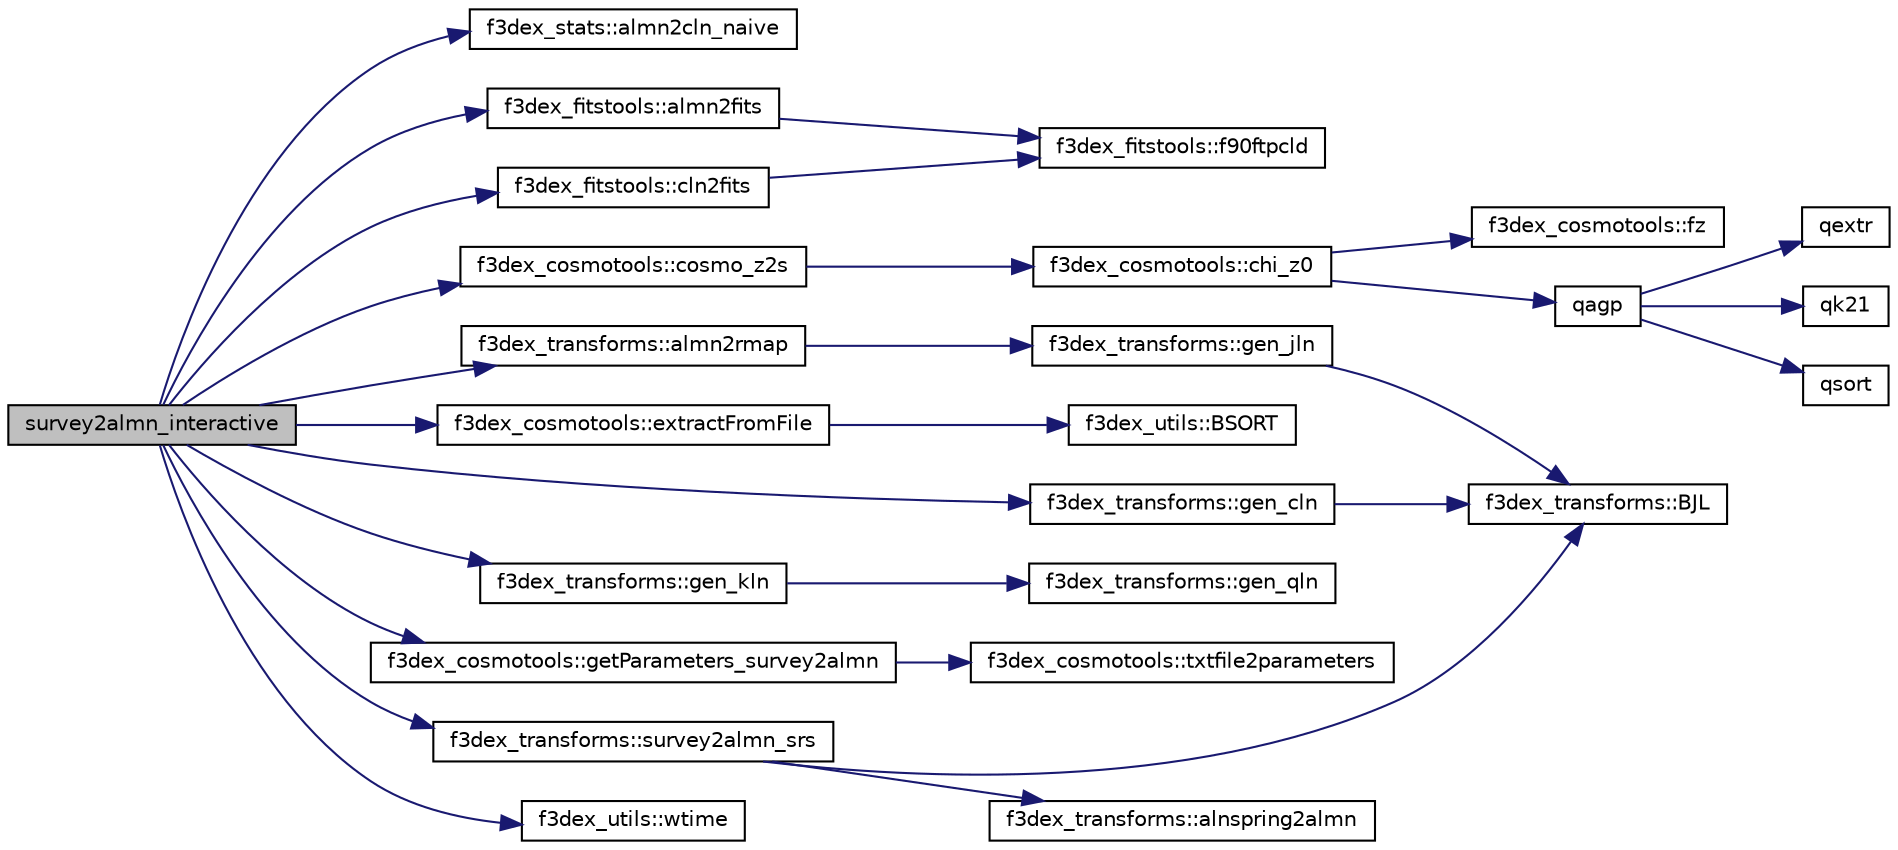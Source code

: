 digraph G
{
  edge [fontname="Helvetica",fontsize="10",labelfontname="Helvetica",labelfontsize="10"];
  node [fontname="Helvetica",fontsize="10",shape=record];
  rankdir=LR;
  Node1 [label="survey2almn_interactive",height=0.2,width=0.4,color="black", fillcolor="grey75", style="filled" fontcolor="black"];
  Node1 -> Node2 [color="midnightblue",fontsize="10",style="solid",fontname="Helvetica"];
  Node2 [label="f3dex_stats::almn2cln_naive",height=0.2,width=0.4,color="black", fillcolor="white", style="filled",URL="$namespacef3dex__stats.html#af82543b20c426be1736a4fed0d1ca80c"];
  Node1 -> Node3 [color="midnightblue",fontsize="10",style="solid",fontname="Helvetica"];
  Node3 [label="f3dex_fitstools::almn2fits",height=0.2,width=0.4,color="black", fillcolor="white", style="filled",URL="$namespacef3dex__fitstools.html#a3bb8fd149a1c137d3176d484e28bbef0"];
  Node3 -> Node4 [color="midnightblue",fontsize="10",style="solid",fontname="Helvetica"];
  Node4 [label="f3dex_fitstools::f90ftpcld",height=0.2,width=0.4,color="black", fillcolor="white", style="filled",URL="$namespacef3dex__fitstools.html#a83e1158f828e86e43f1dc68bc0e7c59b"];
  Node1 -> Node5 [color="midnightblue",fontsize="10",style="solid",fontname="Helvetica"];
  Node5 [label="f3dex_transforms::almn2rmap",height=0.2,width=0.4,color="black", fillcolor="white", style="filled",URL="$namespacef3dex__transforms.html#a3e792eb35f030b601d9262ac031cfdb9"];
  Node5 -> Node6 [color="midnightblue",fontsize="10",style="solid",fontname="Helvetica"];
  Node6 [label="f3dex_transforms::gen_jln",height=0.2,width=0.4,color="black", fillcolor="white", style="filled",URL="$namespacef3dex__transforms.html#ad1ab102a8307876c7af8bd6868ea7ef2"];
  Node6 -> Node7 [color="midnightblue",fontsize="10",style="solid",fontname="Helvetica"];
  Node7 [label="f3dex_transforms::BJL",height=0.2,width=0.4,color="black", fillcolor="white", style="filled",URL="$namespacef3dex__transforms.html#a9b68481c890d75c3e3f4cbd4a7109830",tooltip="Compute the value of the l-th order spherical bessel FUNCTION at x."];
  Node1 -> Node8 [color="midnightblue",fontsize="10",style="solid",fontname="Helvetica"];
  Node8 [label="f3dex_fitstools::cln2fits",height=0.2,width=0.4,color="black", fillcolor="white", style="filled",URL="$namespacef3dex__fitstools.html#aab1f14e65c2837494cb15ff4fd54b372"];
  Node8 -> Node4 [color="midnightblue",fontsize="10",style="solid",fontname="Helvetica"];
  Node1 -> Node9 [color="midnightblue",fontsize="10",style="solid",fontname="Helvetica"];
  Node9 [label="f3dex_cosmotools::cosmo_z2s",height=0.2,width=0.4,color="black", fillcolor="white", style="filled",URL="$namespacef3dex__cosmotools.html#a78ae43d2bd5f180e65c710dc694bcee4"];
  Node9 -> Node10 [color="midnightblue",fontsize="10",style="solid",fontname="Helvetica"];
  Node10 [label="f3dex_cosmotools::chi_z0",height=0.2,width=0.4,color="black", fillcolor="white", style="filled",URL="$namespacef3dex__cosmotools.html#abdbb37c7c522bf29ebf089412b9d7854"];
  Node10 -> Node11 [color="midnightblue",fontsize="10",style="solid",fontname="Helvetica"];
  Node11 [label="f3dex_cosmotools::fz",height=0.2,width=0.4,color="black", fillcolor="white", style="filled",URL="$namespacef3dex__cosmotools.html#abba0e9b02d0f46a5abce5a0830da7f4d"];
  Node10 -> Node12 [color="midnightblue",fontsize="10",style="solid",fontname="Helvetica"];
  Node12 [label="qagp",height=0.2,width=0.4,color="black", fillcolor="white", style="filled",URL="$quadpack_8f90.html#a99cf2a02a14029fad4762555f04cac0e"];
  Node12 -> Node13 [color="midnightblue",fontsize="10",style="solid",fontname="Helvetica"];
  Node13 [label="qextr",height=0.2,width=0.4,color="black", fillcolor="white", style="filled",URL="$quadpack_8f90.html#a5a75101d080f224c63adde98a0e64386"];
  Node12 -> Node14 [color="midnightblue",fontsize="10",style="solid",fontname="Helvetica"];
  Node14 [label="qk21",height=0.2,width=0.4,color="black", fillcolor="white", style="filled",URL="$quadpack_8f90.html#a27241a527b249e9de59a5ed6bee5f805"];
  Node12 -> Node15 [color="midnightblue",fontsize="10",style="solid",fontname="Helvetica"];
  Node15 [label="qsort",height=0.2,width=0.4,color="black", fillcolor="white", style="filled",URL="$quadpack_8f90.html#a55e08a684c5a6315fb37dd0fdc66d8e6"];
  Node1 -> Node16 [color="midnightblue",fontsize="10",style="solid",fontname="Helvetica"];
  Node16 [label="f3dex_cosmotools::extractFromFile",height=0.2,width=0.4,color="black", fillcolor="white", style="filled",URL="$namespacef3dex__cosmotools.html#aaef3c07f112a83e6ff7a2762d5202fae"];
  Node16 -> Node17 [color="midnightblue",fontsize="10",style="solid",fontname="Helvetica"];
  Node17 [label="f3dex_utils::BSORT",height=0.2,width=0.4,color="black", fillcolor="white", style="filled",URL="$namespacef3dex__utils.html#a2cce76cb1a695da8315cbf60507ec322"];
  Node1 -> Node18 [color="midnightblue",fontsize="10",style="solid",fontname="Helvetica"];
  Node18 [label="f3dex_transforms::gen_cln",height=0.2,width=0.4,color="black", fillcolor="white", style="filled",URL="$namespacef3dex__transforms.html#aa6cd797c56b97503bf2d52131f6e5554"];
  Node18 -> Node7 [color="midnightblue",fontsize="10",style="solid",fontname="Helvetica"];
  Node1 -> Node19 [color="midnightblue",fontsize="10",style="solid",fontname="Helvetica"];
  Node19 [label="f3dex_transforms::gen_kln",height=0.2,width=0.4,color="black", fillcolor="white", style="filled",URL="$namespacef3dex__transforms.html#a4b80bc7cad52998fd0aff935a1695ee7"];
  Node19 -> Node20 [color="midnightblue",fontsize="10",style="solid",fontname="Helvetica"];
  Node20 [label="f3dex_transforms::gen_qln",height=0.2,width=0.4,color="black", fillcolor="white", style="filled",URL="$namespacef3dex__transforms.html#a02b926f933d186f2c9d9ab6d478a1601"];
  Node1 -> Node21 [color="midnightblue",fontsize="10",style="solid",fontname="Helvetica"];
  Node21 [label="f3dex_cosmotools::getParameters_survey2almn",height=0.2,width=0.4,color="black", fillcolor="white", style="filled",URL="$namespacef3dex__cosmotools.html#a8405dbd12e86a408520f40f1b0a68919"];
  Node21 -> Node22 [color="midnightblue",fontsize="10",style="solid",fontname="Helvetica"];
  Node22 [label="f3dex_cosmotools::txtfile2parameters",height=0.2,width=0.4,color="black", fillcolor="white", style="filled",URL="$namespacef3dex__cosmotools.html#a609d3f29da9fc1be3bf27757e25532eb"];
  Node1 -> Node23 [color="midnightblue",fontsize="10",style="solid",fontname="Helvetica"];
  Node23 [label="f3dex_transforms::survey2almn_srs",height=0.2,width=0.4,color="black", fillcolor="white", style="filled",URL="$namespacef3dex__transforms.html#ae19f381573ccd64c64102bbd4181483f",tooltip="Performs the Fourier-Bessel decomposition (backward algorithm) of a discrete survey."];
  Node23 -> Node24 [color="midnightblue",fontsize="10",style="solid",fontname="Helvetica"];
  Node24 [label="f3dex_transforms::alnspring2almn",height=0.2,width=0.4,color="black", fillcolor="white", style="filled",URL="$namespacef3dex__transforms.html#aef309274871cf8eb0405b63f14ab26a2"];
  Node23 -> Node7 [color="midnightblue",fontsize="10",style="solid",fontname="Helvetica"];
  Node1 -> Node25 [color="midnightblue",fontsize="10",style="solid",fontname="Helvetica"];
  Node25 [label="f3dex_utils::wtime",height=0.2,width=0.4,color="black", fillcolor="white", style="filled",URL="$namespacef3dex__utils.html#ac5aa172010ec6cd9bd4c5273904b0405"];
}
